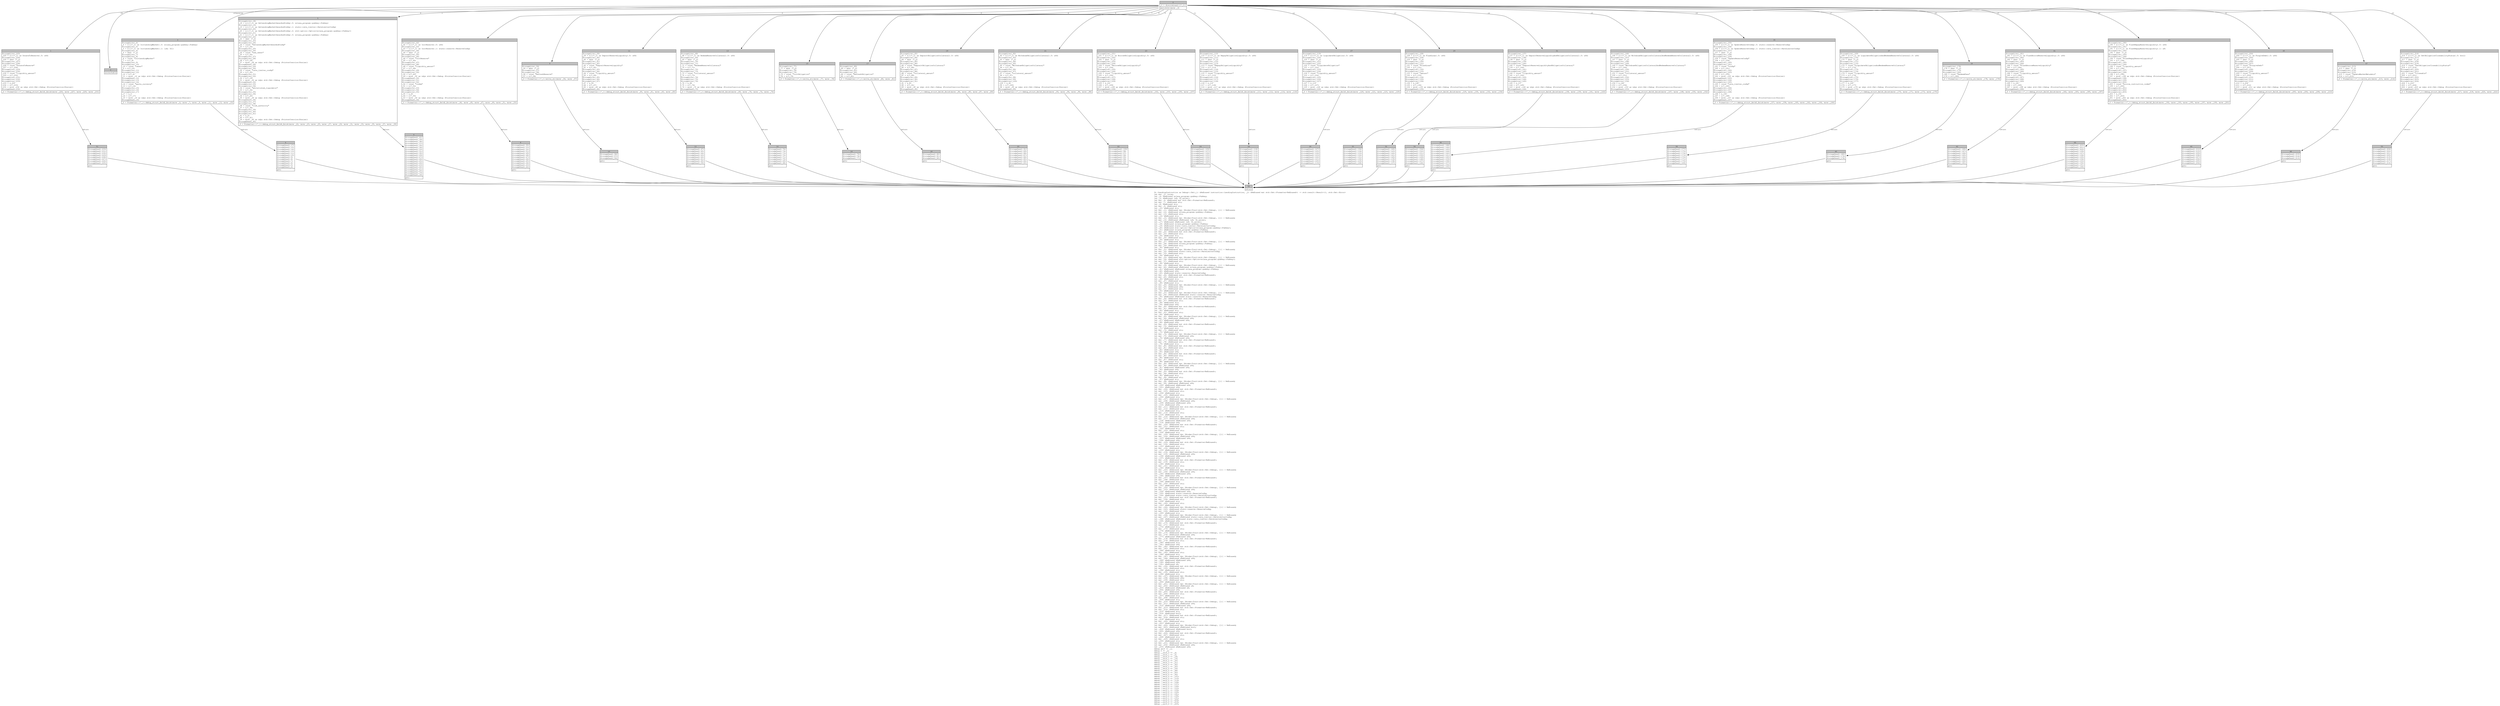 digraph Mir_0_768 {
    graph [fontname="Courier, monospace"];
    node [fontname="Courier, monospace"];
    edge [fontname="Courier, monospace"];
    label=<fn &lt;LendingInstruction as Debug&gt;::fmt(_1: &amp;ReErased instruction::LendingInstruction, _2: &amp;ReErased mut std::fmt::Formatter&lt;ReErased&gt;) -&gt; std::result::Result&lt;(), std::fmt::Error&gt;<br align="left"/>let mut _3: isize;<br align="left"/>let _4: &amp;ReErased solana_program::pubkey::Pubkey;<br align="left"/>let _5: &amp;ReErased [u8; 32_usize];<br align="left"/>let mut _6: &amp;ReErased mut std::fmt::Formatter&lt;ReErased&gt;;<br align="left"/>let mut _7: &amp;ReErased str;<br align="left"/>let _8: &amp;ReErased str;<br align="left"/>let mut _9: &amp;ReErased str;<br align="left"/>let _10: &amp;ReErased str;<br align="left"/>let mut _11: &amp;ReErased dyn [Binder(Trait(std::fmt::Debug), [])] + ReErased;<br align="left"/>let mut _12: &amp;ReErased solana_program::pubkey::Pubkey;<br align="left"/>let mut _13: &amp;ReErased str;<br align="left"/>let _14: &amp;ReErased str;<br align="left"/>let mut _15: &amp;ReErased dyn [Binder(Trait(std::fmt::Debug), [])] + ReErased;<br align="left"/>let mut _16: &amp;ReErased &amp;ReErased [u8; 32_usize];<br align="left"/>let _17: &amp;ReErased &amp;ReErased [u8; 32_usize];<br align="left"/>let _18: &amp;ReErased solana_program::pubkey::Pubkey;<br align="left"/>let _19: &amp;ReErased state::rate_limiter::RateLimiterConfig;<br align="left"/>let _20: &amp;ReErased std::option::Option&lt;solana_program::pubkey::Pubkey&gt;;<br align="left"/>let _21: &amp;ReErased solana_program::pubkey::Pubkey;<br align="left"/>let mut _22: &amp;ReErased mut std::fmt::Formatter&lt;ReErased&gt;;<br align="left"/>let mut _23: &amp;ReErased str;<br align="left"/>let _24: &amp;ReErased str;<br align="left"/>let mut _25: &amp;ReErased str;<br align="left"/>let _26: &amp;ReErased str;<br align="left"/>let mut _27: &amp;ReErased dyn [Binder(Trait(std::fmt::Debug), [])] + ReErased;<br align="left"/>let mut _28: &amp;ReErased solana_program::pubkey::Pubkey;<br align="left"/>let mut _29: &amp;ReErased str;<br align="left"/>let _30: &amp;ReErased str;<br align="left"/>let mut _31: &amp;ReErased dyn [Binder(Trait(std::fmt::Debug), [])] + ReErased;<br align="left"/>let mut _32: &amp;ReErased state::rate_limiter::RateLimiterConfig;<br align="left"/>let mut _33: &amp;ReErased str;<br align="left"/>let _34: &amp;ReErased str;<br align="left"/>let mut _35: &amp;ReErased dyn [Binder(Trait(std::fmt::Debug), [])] + ReErased;<br align="left"/>let mut _36: &amp;ReErased std::option::Option&lt;solana_program::pubkey::Pubkey&gt;;<br align="left"/>let mut _37: &amp;ReErased str;<br align="left"/>let _38: &amp;ReErased str;<br align="left"/>let mut _39: &amp;ReErased dyn [Binder(Trait(std::fmt::Debug), [])] + ReErased;<br align="left"/>let mut _40: &amp;ReErased &amp;ReErased solana_program::pubkey::Pubkey;<br align="left"/>let _41: &amp;ReErased &amp;ReErased solana_program::pubkey::Pubkey;<br align="left"/>let _42: &amp;ReErased u64;<br align="left"/>let _43: &amp;ReErased state::reserve::ReserveConfig;<br align="left"/>let mut _44: &amp;ReErased mut std::fmt::Formatter&lt;ReErased&gt;;<br align="left"/>let mut _45: &amp;ReErased str;<br align="left"/>let _46: &amp;ReErased str;<br align="left"/>let mut _47: &amp;ReErased str;<br align="left"/>let _48: &amp;ReErased str;<br align="left"/>let mut _49: &amp;ReErased dyn [Binder(Trait(std::fmt::Debug), [])] + ReErased;<br align="left"/>let mut _50: &amp;ReErased u64;<br align="left"/>let mut _51: &amp;ReErased str;<br align="left"/>let _52: &amp;ReErased str;<br align="left"/>let mut _53: &amp;ReErased dyn [Binder(Trait(std::fmt::Debug), [])] + ReErased;<br align="left"/>let mut _54: &amp;ReErased &amp;ReErased state::reserve::ReserveConfig;<br align="left"/>let _55: &amp;ReErased &amp;ReErased state::reserve::ReserveConfig;<br align="left"/>let mut _56: &amp;ReErased mut std::fmt::Formatter&lt;ReErased&gt;;<br align="left"/>let mut _57: &amp;ReErased str;<br align="left"/>let _58: &amp;ReErased str;<br align="left"/>let _59: &amp;ReErased u64;<br align="left"/>let mut _60: &amp;ReErased mut std::fmt::Formatter&lt;ReErased&gt;;<br align="left"/>let mut _61: &amp;ReErased str;<br align="left"/>let _62: &amp;ReErased str;<br align="left"/>let mut _63: &amp;ReErased str;<br align="left"/>let _64: &amp;ReErased str;<br align="left"/>let mut _65: &amp;ReErased dyn [Binder(Trait(std::fmt::Debug), [])] + ReErased;<br align="left"/>let mut _66: &amp;ReErased &amp;ReErased u64;<br align="left"/>let _67: &amp;ReErased &amp;ReErased u64;<br align="left"/>let _68: &amp;ReErased u64;<br align="left"/>let mut _69: &amp;ReErased mut std::fmt::Formatter&lt;ReErased&gt;;<br align="left"/>let mut _70: &amp;ReErased str;<br align="left"/>let _71: &amp;ReErased str;<br align="left"/>let mut _72: &amp;ReErased str;<br align="left"/>let _73: &amp;ReErased str;<br align="left"/>let mut _74: &amp;ReErased dyn [Binder(Trait(std::fmt::Debug), [])] + ReErased;<br align="left"/>let mut _75: &amp;ReErased &amp;ReErased u64;<br align="left"/>let _76: &amp;ReErased &amp;ReErased u64;<br align="left"/>let mut _77: &amp;ReErased mut std::fmt::Formatter&lt;ReErased&gt;;<br align="left"/>let mut _78: &amp;ReErased str;<br align="left"/>let _79: &amp;ReErased str;<br align="left"/>let mut _80: &amp;ReErased mut std::fmt::Formatter&lt;ReErased&gt;;<br align="left"/>let mut _81: &amp;ReErased str;<br align="left"/>let _82: &amp;ReErased str;<br align="left"/>let _83: &amp;ReErased u64;<br align="left"/>let mut _84: &amp;ReErased mut std::fmt::Formatter&lt;ReErased&gt;;<br align="left"/>let mut _85: &amp;ReErased str;<br align="left"/>let _86: &amp;ReErased str;<br align="left"/>let mut _87: &amp;ReErased str;<br align="left"/>let _88: &amp;ReErased str;<br align="left"/>let mut _89: &amp;ReErased dyn [Binder(Trait(std::fmt::Debug), [])] + ReErased;<br align="left"/>let mut _90: &amp;ReErased &amp;ReErased u64;<br align="left"/>let _91: &amp;ReErased &amp;ReErased u64;<br align="left"/>let _92: &amp;ReErased u64;<br align="left"/>let mut _93: &amp;ReErased mut std::fmt::Formatter&lt;ReErased&gt;;<br align="left"/>let mut _94: &amp;ReErased str;<br align="left"/>let _95: &amp;ReErased str;<br align="left"/>let mut _96: &amp;ReErased str;<br align="left"/>let _97: &amp;ReErased str;<br align="left"/>let mut _98: &amp;ReErased dyn [Binder(Trait(std::fmt::Debug), [])] + ReErased;<br align="left"/>let mut _99: &amp;ReErased &amp;ReErased u64;<br align="left"/>let _100: &amp;ReErased &amp;ReErased u64;<br align="left"/>let _101: &amp;ReErased u64;<br align="left"/>let mut _102: &amp;ReErased mut std::fmt::Formatter&lt;ReErased&gt;;<br align="left"/>let mut _103: &amp;ReErased str;<br align="left"/>let _104: &amp;ReErased str;<br align="left"/>let mut _105: &amp;ReErased str;<br align="left"/>let _106: &amp;ReErased str;<br align="left"/>let mut _107: &amp;ReErased dyn [Binder(Trait(std::fmt::Debug), [])] + ReErased;<br align="left"/>let mut _108: &amp;ReErased &amp;ReErased u64;<br align="left"/>let _109: &amp;ReErased &amp;ReErased u64;<br align="left"/>let _110: &amp;ReErased u64;<br align="left"/>let mut _111: &amp;ReErased mut std::fmt::Formatter&lt;ReErased&gt;;<br align="left"/>let mut _112: &amp;ReErased str;<br align="left"/>let _113: &amp;ReErased str;<br align="left"/>let mut _114: &amp;ReErased str;<br align="left"/>let _115: &amp;ReErased str;<br align="left"/>let mut _116: &amp;ReErased dyn [Binder(Trait(std::fmt::Debug), [])] + ReErased;<br align="left"/>let mut _117: &amp;ReErased &amp;ReErased u64;<br align="left"/>let _118: &amp;ReErased &amp;ReErased u64;<br align="left"/>let _119: &amp;ReErased u64;<br align="left"/>let mut _120: &amp;ReErased mut std::fmt::Formatter&lt;ReErased&gt;;<br align="left"/>let mut _121: &amp;ReErased str;<br align="left"/>let _122: &amp;ReErased str;<br align="left"/>let mut _123: &amp;ReErased str;<br align="left"/>let _124: &amp;ReErased str;<br align="left"/>let mut _125: &amp;ReErased dyn [Binder(Trait(std::fmt::Debug), [])] + ReErased;<br align="left"/>let mut _126: &amp;ReErased &amp;ReErased u64;<br align="left"/>let _127: &amp;ReErased &amp;ReErased u64;<br align="left"/>let _128: &amp;ReErased u64;<br align="left"/>let mut _129: &amp;ReErased mut std::fmt::Formatter&lt;ReErased&gt;;<br align="left"/>let mut _130: &amp;ReErased str;<br align="left"/>let _131: &amp;ReErased str;<br align="left"/>let mut _132: &amp;ReErased str;<br align="left"/>let _133: &amp;ReErased str;<br align="left"/>let mut _134: &amp;ReErased dyn [Binder(Trait(std::fmt::Debug), [])] + ReErased;<br align="left"/>let mut _135: &amp;ReErased &amp;ReErased u64;<br align="left"/>let _136: &amp;ReErased &amp;ReErased u64;<br align="left"/>let _137: &amp;ReErased u64;<br align="left"/>let mut _138: &amp;ReErased mut std::fmt::Formatter&lt;ReErased&gt;;<br align="left"/>let mut _139: &amp;ReErased str;<br align="left"/>let _140: &amp;ReErased str;<br align="left"/>let mut _141: &amp;ReErased str;<br align="left"/>let _142: &amp;ReErased str;<br align="left"/>let mut _143: &amp;ReErased dyn [Binder(Trait(std::fmt::Debug), [])] + ReErased;<br align="left"/>let mut _144: &amp;ReErased &amp;ReErased u64;<br align="left"/>let _145: &amp;ReErased &amp;ReErased u64;<br align="left"/>let _146: &amp;ReErased u64;<br align="left"/>let mut _147: &amp;ReErased mut std::fmt::Formatter&lt;ReErased&gt;;<br align="left"/>let mut _148: &amp;ReErased str;<br align="left"/>let _149: &amp;ReErased str;<br align="left"/>let mut _150: &amp;ReErased str;<br align="left"/>let _151: &amp;ReErased str;<br align="left"/>let mut _152: &amp;ReErased dyn [Binder(Trait(std::fmt::Debug), [])] + ReErased;<br align="left"/>let mut _153: &amp;ReErased &amp;ReErased u64;<br align="left"/>let _154: &amp;ReErased &amp;ReErased u64;<br align="left"/>let _155: &amp;ReErased state::reserve::ReserveConfig;<br align="left"/>let _156: &amp;ReErased state::rate_limiter::RateLimiterConfig;<br align="left"/>let mut _157: &amp;ReErased mut std::fmt::Formatter&lt;ReErased&gt;;<br align="left"/>let mut _158: &amp;ReErased str;<br align="left"/>let _159: &amp;ReErased str;<br align="left"/>let mut _160: &amp;ReErased str;<br align="left"/>let _161: &amp;ReErased str;<br align="left"/>let mut _162: &amp;ReErased dyn [Binder(Trait(std::fmt::Debug), [])] + ReErased;<br align="left"/>let mut _163: &amp;ReErased state::reserve::ReserveConfig;<br align="left"/>let mut _164: &amp;ReErased str;<br align="left"/>let _165: &amp;ReErased str;<br align="left"/>let mut _166: &amp;ReErased dyn [Binder(Trait(std::fmt::Debug), [])] + ReErased;<br align="left"/>let mut _167: &amp;ReErased &amp;ReErased state::rate_limiter::RateLimiterConfig;<br align="left"/>let _168: &amp;ReErased &amp;ReErased state::rate_limiter::RateLimiterConfig;<br align="left"/>let _169: &amp;ReErased u64;<br align="left"/>let mut _170: &amp;ReErased mut std::fmt::Formatter&lt;ReErased&gt;;<br align="left"/>let mut _171: &amp;ReErased str;<br align="left"/>let _172: &amp;ReErased str;<br align="left"/>let mut _173: &amp;ReErased str;<br align="left"/>let _174: &amp;ReErased str;<br align="left"/>let mut _175: &amp;ReErased dyn [Binder(Trait(std::fmt::Debug), [])] + ReErased;<br align="left"/>let mut _176: &amp;ReErased &amp;ReErased u64;<br align="left"/>let _177: &amp;ReErased &amp;ReErased u64;<br align="left"/>let mut _178: &amp;ReErased mut std::fmt::Formatter&lt;ReErased&gt;;<br align="left"/>let mut _179: &amp;ReErased str;<br align="left"/>let _180: &amp;ReErased str;<br align="left"/>let _181: &amp;ReErased u64;<br align="left"/>let mut _182: &amp;ReErased mut std::fmt::Formatter&lt;ReErased&gt;;<br align="left"/>let mut _183: &amp;ReErased str;<br align="left"/>let _184: &amp;ReErased str;<br align="left"/>let mut _185: &amp;ReErased str;<br align="left"/>let _186: &amp;ReErased str;<br align="left"/>let mut _187: &amp;ReErased dyn [Binder(Trait(std::fmt::Debug), [])] + ReErased;<br align="left"/>let mut _188: &amp;ReErased &amp;ReErased u64;<br align="left"/>let _189: &amp;ReErased &amp;ReErased u64;<br align="left"/>let _190: &amp;ReErased u64;<br align="left"/>let _191: &amp;ReErased u8;<br align="left"/>let mut _192: &amp;ReErased mut std::fmt::Formatter&lt;ReErased&gt;;<br align="left"/>let mut _193: &amp;ReErased str;<br align="left"/>let _194: &amp;ReErased str;<br align="left"/>let mut _195: &amp;ReErased str;<br align="left"/>let _196: &amp;ReErased str;<br align="left"/>let mut _197: &amp;ReErased dyn [Binder(Trait(std::fmt::Debug), [])] + ReErased;<br align="left"/>let mut _198: &amp;ReErased u64;<br align="left"/>let mut _199: &amp;ReErased str;<br align="left"/>let _200: &amp;ReErased str;<br align="left"/>let mut _201: &amp;ReErased dyn [Binder(Trait(std::fmt::Debug), [])] + ReErased;<br align="left"/>let mut _202: &amp;ReErased &amp;ReErased u8;<br align="left"/>let _203: &amp;ReErased &amp;ReErased u8;<br align="left"/>let _204: &amp;ReErased u64;<br align="left"/>let mut _205: &amp;ReErased mut std::fmt::Formatter&lt;ReErased&gt;;<br align="left"/>let mut _206: &amp;ReErased str;<br align="left"/>let _207: &amp;ReErased str;<br align="left"/>let mut _208: &amp;ReErased str;<br align="left"/>let _209: &amp;ReErased str;<br align="left"/>let mut _210: &amp;ReErased dyn [Binder(Trait(std::fmt::Debug), [])] + ReErased;<br align="left"/>let mut _211: &amp;ReErased &amp;ReErased u64;<br align="left"/>let _212: &amp;ReErased &amp;ReErased u64;<br align="left"/>let mut _213: &amp;ReErased mut std::fmt::Formatter&lt;ReErased&gt;;<br align="left"/>let mut _214: &amp;ReErased str;<br align="left"/>let _215: &amp;ReErased str;<br align="left"/>let _216: &amp;ReErased bool;<br align="left"/>let mut _217: &amp;ReErased mut std::fmt::Formatter&lt;ReErased&gt;;<br align="left"/>let mut _218: &amp;ReErased str;<br align="left"/>let _219: &amp;ReErased str;<br align="left"/>let mut _220: &amp;ReErased str;<br align="left"/>let _221: &amp;ReErased str;<br align="left"/>let mut _222: &amp;ReErased dyn [Binder(Trait(std::fmt::Debug), [])] + ReErased;<br align="left"/>let mut _223: &amp;ReErased &amp;ReErased bool;<br align="left"/>let _224: &amp;ReErased &amp;ReErased bool;<br align="left"/>let _225: &amp;ReErased u64;<br align="left"/>let mut _226: &amp;ReErased mut std::fmt::Formatter&lt;ReErased&gt;;<br align="left"/>let mut _227: &amp;ReErased str;<br align="left"/>let _228: &amp;ReErased str;<br align="left"/>let mut _229: &amp;ReErased str;<br align="left"/>let _230: &amp;ReErased str;<br align="left"/>let mut _231: &amp;ReErased dyn [Binder(Trait(std::fmt::Debug), [])] + ReErased;<br align="left"/>let mut _232: &amp;ReErased &amp;ReErased u64;<br align="left"/>let _233: &amp;ReErased &amp;ReErased u64;<br align="left"/>debug self =&gt; _1;<br align="left"/>debug f =&gt; _2;<br align="left"/>debug __self_0 =&gt; _4;<br align="left"/>debug __self_1 =&gt; _5;<br align="left"/>debug __self_0 =&gt; _18;<br align="left"/>debug __self_1 =&gt; _19;<br align="left"/>debug __self_2 =&gt; _20;<br align="left"/>debug __self_3 =&gt; _21;<br align="left"/>debug __self_0 =&gt; _42;<br align="left"/>debug __self_1 =&gt; _43;<br align="left"/>debug __self_0 =&gt; _59;<br align="left"/>debug __self_0 =&gt; _68;<br align="left"/>debug __self_0 =&gt; _83;<br align="left"/>debug __self_0 =&gt; _92;<br align="left"/>debug __self_0 =&gt; _101;<br align="left"/>debug __self_0 =&gt; _110;<br align="left"/>debug __self_0 =&gt; _119;<br align="left"/>debug __self_0 =&gt; _128;<br align="left"/>debug __self_0 =&gt; _137;<br align="left"/>debug __self_0 =&gt; _146;<br align="left"/>debug __self_0 =&gt; _155;<br align="left"/>debug __self_1 =&gt; _156;<br align="left"/>debug __self_0 =&gt; _169;<br align="left"/>debug __self_0 =&gt; _181;<br align="left"/>debug __self_0 =&gt; _190;<br align="left"/>debug __self_1 =&gt; _191;<br align="left"/>debug __self_0 =&gt; _204;<br align="left"/>debug __self_0 =&gt; _216;<br align="left"/>debug __self_0 =&gt; _225;<br align="left"/>>;
    bb0__0_768 [shape="none", label=<<table border="0" cellborder="1" cellspacing="0"><tr><td bgcolor="gray" align="center" colspan="1">0</td></tr><tr><td align="left" balign="left">_3 = discriminant((*_1))<br/></td></tr><tr><td align="left">switchInt(move _3)</td></tr></table>>];
    bb1__0_768 [shape="none", label=<<table border="0" cellborder="1" cellspacing="0"><tr><td bgcolor="gray" align="center" colspan="1">1</td></tr><tr><td align="left" balign="left">StorageLive(_225)<br/>_225 = &amp;(((*_1) as DonateToReserve).0: u64)<br/>StorageLive(_226)<br/>_226 = &amp;mut (*_2)<br/>StorageLive(_227)<br/>StorageLive(_228)<br/>_228 = const &quot;DonateToReserve&quot;<br/>_227 = &amp;(*_228)<br/>StorageLive(_229)<br/>StorageLive(_230)<br/>_230 = const &quot;liquidity_amount&quot;<br/>_229 = &amp;(*_230)<br/>StorageLive(_231)<br/>StorageLive(_232)<br/>StorageLive(_233)<br/>_233 = &amp;_225<br/>_232 = &amp;(*_233)<br/>_231 = move _232 as &amp;dyn std::fmt::Debug (PointerCoercion(Unsize))<br/>StorageDead(_232)<br/></td></tr><tr><td align="left">_0 = Formatter::&lt;'_&gt;::debug_struct_field1_finish(move _226, move _227, move _229, move _231)</td></tr></table>>];
    bb2__0_768 [shape="none", label=<<table border="0" cellborder="1" cellspacing="0"><tr><td bgcolor="gray" align="center" colspan="1">2</td></tr><tr><td align="left">unreachable</td></tr></table>>];
    bb3__0_768 [shape="none", label=<<table border="0" cellborder="1" cellspacing="0"><tr><td bgcolor="gray" align="center" colspan="1">3</td></tr><tr><td align="left" balign="left">StorageLive(_4)<br/>_4 = &amp;(((*_1) as InitLendingMarket).0: solana_program::pubkey::Pubkey)<br/>StorageLive(_5)<br/>_5 = &amp;(((*_1) as InitLendingMarket).1: [u8; 32])<br/>StorageLive(_6)<br/>_6 = &amp;mut (*_2)<br/>StorageLive(_7)<br/>StorageLive(_8)<br/>_8 = const &quot;InitLendingMarket&quot;<br/>_7 = &amp;(*_8)<br/>StorageLive(_9)<br/>StorageLive(_10)<br/>_10 = const &quot;owner&quot;<br/>_9 = &amp;(*_10)<br/>StorageLive(_11)<br/>StorageLive(_12)<br/>_12 = &amp;(*_4)<br/>_11 = move _12 as &amp;dyn std::fmt::Debug (PointerCoercion(Unsize))<br/>StorageDead(_12)<br/>StorageLive(_13)<br/>StorageLive(_14)<br/>_14 = const &quot;quote_currency&quot;<br/>_13 = &amp;(*_14)<br/>StorageLive(_15)<br/>StorageLive(_16)<br/>StorageLive(_17)<br/>_17 = &amp;_5<br/>_16 = &amp;(*_17)<br/>_15 = move _16 as &amp;dyn std::fmt::Debug (PointerCoercion(Unsize))<br/>StorageDead(_16)<br/></td></tr><tr><td align="left">_0 = Formatter::&lt;'_&gt;::debug_struct_field2_finish(move _6, move _7, move _9, move _11, move _13, move _15)</td></tr></table>>];
    bb4__0_768 [shape="none", label=<<table border="0" cellborder="1" cellspacing="0"><tr><td bgcolor="gray" align="center" colspan="1">4</td></tr><tr><td align="left" balign="left">StorageDead(_17)<br/>StorageDead(_15)<br/>StorageDead(_14)<br/>StorageDead(_13)<br/>StorageDead(_11)<br/>StorageDead(_10)<br/>StorageDead(_9)<br/>StorageDead(_8)<br/>StorageDead(_7)<br/>StorageDead(_6)<br/>StorageDead(_5)<br/>StorageDead(_4)<br/></td></tr><tr><td align="left">goto</td></tr></table>>];
    bb5__0_768 [shape="none", label=<<table border="0" cellborder="1" cellspacing="0"><tr><td bgcolor="gray" align="center" colspan="1">5</td></tr><tr><td align="left" balign="left">StorageLive(_18)<br/>_18 = &amp;(((*_1) as SetLendingMarketOwnerAndConfig).0: solana_program::pubkey::Pubkey)<br/>StorageLive(_19)<br/>_19 = &amp;(((*_1) as SetLendingMarketOwnerAndConfig).1: state::rate_limiter::RateLimiterConfig)<br/>StorageLive(_20)<br/>_20 = &amp;(((*_1) as SetLendingMarketOwnerAndConfig).2: std::option::Option&lt;solana_program::pubkey::Pubkey&gt;)<br/>StorageLive(_21)<br/>_21 = &amp;(((*_1) as SetLendingMarketOwnerAndConfig).3: solana_program::pubkey::Pubkey)<br/>StorageLive(_22)<br/>_22 = &amp;mut (*_2)<br/>StorageLive(_23)<br/>StorageLive(_24)<br/>_24 = const &quot;SetLendingMarketOwnerAndConfig&quot;<br/>_23 = &amp;(*_24)<br/>StorageLive(_25)<br/>StorageLive(_26)<br/>_26 = const &quot;new_owner&quot;<br/>_25 = &amp;(*_26)<br/>StorageLive(_27)<br/>StorageLive(_28)<br/>_28 = &amp;(*_18)<br/>_27 = move _28 as &amp;dyn std::fmt::Debug (PointerCoercion(Unsize))<br/>StorageDead(_28)<br/>StorageLive(_29)<br/>StorageLive(_30)<br/>_30 = const &quot;rate_limiter_config&quot;<br/>_29 = &amp;(*_30)<br/>StorageLive(_31)<br/>StorageLive(_32)<br/>_32 = &amp;(*_19)<br/>_31 = move _32 as &amp;dyn std::fmt::Debug (PointerCoercion(Unsize))<br/>StorageDead(_32)<br/>StorageLive(_33)<br/>StorageLive(_34)<br/>_34 = const &quot;whitelisted_liquidator&quot;<br/>_33 = &amp;(*_34)<br/>StorageLive(_35)<br/>StorageLive(_36)<br/>_36 = &amp;(*_20)<br/>_35 = move _36 as &amp;dyn std::fmt::Debug (PointerCoercion(Unsize))<br/>StorageDead(_36)<br/>StorageLive(_37)<br/>StorageLive(_38)<br/>_38 = const &quot;risk_authority&quot;<br/>_37 = &amp;(*_38)<br/>StorageLive(_39)<br/>StorageLive(_40)<br/>StorageLive(_41)<br/>_41 = &amp;_21<br/>_40 = &amp;(*_41)<br/>_39 = move _40 as &amp;dyn std::fmt::Debug (PointerCoercion(Unsize))<br/>StorageDead(_40)<br/></td></tr><tr><td align="left">_0 = Formatter::&lt;'_&gt;::debug_struct_field4_finish(move _22, move _23, move _25, move _27, move _29, move _31, move _33, move _35, move _37, move _39)</td></tr></table>>];
    bb6__0_768 [shape="none", label=<<table border="0" cellborder="1" cellspacing="0"><tr><td bgcolor="gray" align="center" colspan="1">6</td></tr><tr><td align="left" balign="left">StorageDead(_41)<br/>StorageDead(_39)<br/>StorageDead(_38)<br/>StorageDead(_37)<br/>StorageDead(_35)<br/>StorageDead(_34)<br/>StorageDead(_33)<br/>StorageDead(_31)<br/>StorageDead(_30)<br/>StorageDead(_29)<br/>StorageDead(_27)<br/>StorageDead(_26)<br/>StorageDead(_25)<br/>StorageDead(_24)<br/>StorageDead(_23)<br/>StorageDead(_22)<br/>StorageDead(_21)<br/>StorageDead(_20)<br/>StorageDead(_19)<br/>StorageDead(_18)<br/></td></tr><tr><td align="left">goto</td></tr></table>>];
    bb7__0_768 [shape="none", label=<<table border="0" cellborder="1" cellspacing="0"><tr><td bgcolor="gray" align="center" colspan="1">7</td></tr><tr><td align="left" balign="left">StorageLive(_42)<br/>_42 = &amp;(((*_1) as InitReserve).0: u64)<br/>StorageLive(_43)<br/>_43 = &amp;(((*_1) as InitReserve).1: state::reserve::ReserveConfig)<br/>StorageLive(_44)<br/>_44 = &amp;mut (*_2)<br/>StorageLive(_45)<br/>StorageLive(_46)<br/>_46 = const &quot;InitReserve&quot;<br/>_45 = &amp;(*_46)<br/>StorageLive(_47)<br/>StorageLive(_48)<br/>_48 = const &quot;liquidity_amount&quot;<br/>_47 = &amp;(*_48)<br/>StorageLive(_49)<br/>StorageLive(_50)<br/>_50 = &amp;(*_42)<br/>_49 = move _50 as &amp;dyn std::fmt::Debug (PointerCoercion(Unsize))<br/>StorageDead(_50)<br/>StorageLive(_51)<br/>StorageLive(_52)<br/>_52 = const &quot;config&quot;<br/>_51 = &amp;(*_52)<br/>StorageLive(_53)<br/>StorageLive(_54)<br/>StorageLive(_55)<br/>_55 = &amp;_43<br/>_54 = &amp;(*_55)<br/>_53 = move _54 as &amp;dyn std::fmt::Debug (PointerCoercion(Unsize))<br/>StorageDead(_54)<br/></td></tr><tr><td align="left">_0 = Formatter::&lt;'_&gt;::debug_struct_field2_finish(move _44, move _45, move _47, move _49, move _51, move _53)</td></tr></table>>];
    bb8__0_768 [shape="none", label=<<table border="0" cellborder="1" cellspacing="0"><tr><td bgcolor="gray" align="center" colspan="1">8</td></tr><tr><td align="left" balign="left">StorageDead(_55)<br/>StorageDead(_53)<br/>StorageDead(_52)<br/>StorageDead(_51)<br/>StorageDead(_49)<br/>StorageDead(_48)<br/>StorageDead(_47)<br/>StorageDead(_46)<br/>StorageDead(_45)<br/>StorageDead(_44)<br/>StorageDead(_43)<br/>StorageDead(_42)<br/></td></tr><tr><td align="left">goto</td></tr></table>>];
    bb9__0_768 [shape="none", label=<<table border="0" cellborder="1" cellspacing="0"><tr><td bgcolor="gray" align="center" colspan="1">9</td></tr><tr><td align="left" balign="left">StorageLive(_56)<br/>_56 = &amp;mut (*_2)<br/>StorageLive(_57)<br/>StorageLive(_58)<br/>_58 = const &quot;RefreshReserve&quot;<br/>_57 = &amp;(*_58)<br/></td></tr><tr><td align="left">_0 = Formatter::&lt;'_&gt;::write_str(move _56, move _57)</td></tr></table>>];
    bb10__0_768 [shape="none", label=<<table border="0" cellborder="1" cellspacing="0"><tr><td bgcolor="gray" align="center" colspan="1">10</td></tr><tr><td align="left" balign="left">StorageDead(_58)<br/>StorageDead(_57)<br/>StorageDead(_56)<br/></td></tr><tr><td align="left">goto</td></tr></table>>];
    bb11__0_768 [shape="none", label=<<table border="0" cellborder="1" cellspacing="0"><tr><td bgcolor="gray" align="center" colspan="1">11</td></tr><tr><td align="left" balign="left">StorageLive(_59)<br/>_59 = &amp;(((*_1) as DepositReserveLiquidity).0: u64)<br/>StorageLive(_60)<br/>_60 = &amp;mut (*_2)<br/>StorageLive(_61)<br/>StorageLive(_62)<br/>_62 = const &quot;DepositReserveLiquidity&quot;<br/>_61 = &amp;(*_62)<br/>StorageLive(_63)<br/>StorageLive(_64)<br/>_64 = const &quot;liquidity_amount&quot;<br/>_63 = &amp;(*_64)<br/>StorageLive(_65)<br/>StorageLive(_66)<br/>StorageLive(_67)<br/>_67 = &amp;_59<br/>_66 = &amp;(*_67)<br/>_65 = move _66 as &amp;dyn std::fmt::Debug (PointerCoercion(Unsize))<br/>StorageDead(_66)<br/></td></tr><tr><td align="left">_0 = Formatter::&lt;'_&gt;::debug_struct_field1_finish(move _60, move _61, move _63, move _65)</td></tr></table>>];
    bb12__0_768 [shape="none", label=<<table border="0" cellborder="1" cellspacing="0"><tr><td bgcolor="gray" align="center" colspan="1">12</td></tr><tr><td align="left" balign="left">StorageDead(_67)<br/>StorageDead(_65)<br/>StorageDead(_64)<br/>StorageDead(_63)<br/>StorageDead(_62)<br/>StorageDead(_61)<br/>StorageDead(_60)<br/>StorageDead(_59)<br/></td></tr><tr><td align="left">goto</td></tr></table>>];
    bb13__0_768 [shape="none", label=<<table border="0" cellborder="1" cellspacing="0"><tr><td bgcolor="gray" align="center" colspan="1">13</td></tr><tr><td align="left" balign="left">StorageLive(_68)<br/>_68 = &amp;(((*_1) as RedeemReserveCollateral).0: u64)<br/>StorageLive(_69)<br/>_69 = &amp;mut (*_2)<br/>StorageLive(_70)<br/>StorageLive(_71)<br/>_71 = const &quot;RedeemReserveCollateral&quot;<br/>_70 = &amp;(*_71)<br/>StorageLive(_72)<br/>StorageLive(_73)<br/>_73 = const &quot;collateral_amount&quot;<br/>_72 = &amp;(*_73)<br/>StorageLive(_74)<br/>StorageLive(_75)<br/>StorageLive(_76)<br/>_76 = &amp;_68<br/>_75 = &amp;(*_76)<br/>_74 = move _75 as &amp;dyn std::fmt::Debug (PointerCoercion(Unsize))<br/>StorageDead(_75)<br/></td></tr><tr><td align="left">_0 = Formatter::&lt;'_&gt;::debug_struct_field1_finish(move _69, move _70, move _72, move _74)</td></tr></table>>];
    bb14__0_768 [shape="none", label=<<table border="0" cellborder="1" cellspacing="0"><tr><td bgcolor="gray" align="center" colspan="1">14</td></tr><tr><td align="left" balign="left">StorageDead(_76)<br/>StorageDead(_74)<br/>StorageDead(_73)<br/>StorageDead(_72)<br/>StorageDead(_71)<br/>StorageDead(_70)<br/>StorageDead(_69)<br/>StorageDead(_68)<br/></td></tr><tr><td align="left">goto</td></tr></table>>];
    bb15__0_768 [shape="none", label=<<table border="0" cellborder="1" cellspacing="0"><tr><td bgcolor="gray" align="center" colspan="1">15</td></tr><tr><td align="left" balign="left">StorageLive(_77)<br/>_77 = &amp;mut (*_2)<br/>StorageLive(_78)<br/>StorageLive(_79)<br/>_79 = const &quot;InitObligation&quot;<br/>_78 = &amp;(*_79)<br/></td></tr><tr><td align="left">_0 = Formatter::&lt;'_&gt;::write_str(move _77, move _78)</td></tr></table>>];
    bb16__0_768 [shape="none", label=<<table border="0" cellborder="1" cellspacing="0"><tr><td bgcolor="gray" align="center" colspan="1">16</td></tr><tr><td align="left" balign="left">StorageDead(_79)<br/>StorageDead(_78)<br/>StorageDead(_77)<br/></td></tr><tr><td align="left">goto</td></tr></table>>];
    bb17__0_768 [shape="none", label=<<table border="0" cellborder="1" cellspacing="0"><tr><td bgcolor="gray" align="center" colspan="1">17</td></tr><tr><td align="left" balign="left">StorageLive(_80)<br/>_80 = &amp;mut (*_2)<br/>StorageLive(_81)<br/>StorageLive(_82)<br/>_82 = const &quot;RefreshObligation&quot;<br/>_81 = &amp;(*_82)<br/></td></tr><tr><td align="left">_0 = Formatter::&lt;'_&gt;::write_str(move _80, move _81)</td></tr></table>>];
    bb18__0_768 [shape="none", label=<<table border="0" cellborder="1" cellspacing="0"><tr><td bgcolor="gray" align="center" colspan="1">18</td></tr><tr><td align="left" balign="left">StorageDead(_82)<br/>StorageDead(_81)<br/>StorageDead(_80)<br/></td></tr><tr><td align="left">goto</td></tr></table>>];
    bb19__0_768 [shape="none", label=<<table border="0" cellborder="1" cellspacing="0"><tr><td bgcolor="gray" align="center" colspan="1">19</td></tr><tr><td align="left" balign="left">StorageLive(_83)<br/>_83 = &amp;(((*_1) as DepositObligationCollateral).0: u64)<br/>StorageLive(_84)<br/>_84 = &amp;mut (*_2)<br/>StorageLive(_85)<br/>StorageLive(_86)<br/>_86 = const &quot;DepositObligationCollateral&quot;<br/>_85 = &amp;(*_86)<br/>StorageLive(_87)<br/>StorageLive(_88)<br/>_88 = const &quot;collateral_amount&quot;<br/>_87 = &amp;(*_88)<br/>StorageLive(_89)<br/>StorageLive(_90)<br/>StorageLive(_91)<br/>_91 = &amp;_83<br/>_90 = &amp;(*_91)<br/>_89 = move _90 as &amp;dyn std::fmt::Debug (PointerCoercion(Unsize))<br/>StorageDead(_90)<br/></td></tr><tr><td align="left">_0 = Formatter::&lt;'_&gt;::debug_struct_field1_finish(move _84, move _85, move _87, move _89)</td></tr></table>>];
    bb20__0_768 [shape="none", label=<<table border="0" cellborder="1" cellspacing="0"><tr><td bgcolor="gray" align="center" colspan="1">20</td></tr><tr><td align="left" balign="left">StorageDead(_91)<br/>StorageDead(_89)<br/>StorageDead(_88)<br/>StorageDead(_87)<br/>StorageDead(_86)<br/>StorageDead(_85)<br/>StorageDead(_84)<br/>StorageDead(_83)<br/></td></tr><tr><td align="left">goto</td></tr></table>>];
    bb21__0_768 [shape="none", label=<<table border="0" cellborder="1" cellspacing="0"><tr><td bgcolor="gray" align="center" colspan="1">21</td></tr><tr><td align="left" balign="left">StorageLive(_92)<br/>_92 = &amp;(((*_1) as WithdrawObligationCollateral).0: u64)<br/>StorageLive(_93)<br/>_93 = &amp;mut (*_2)<br/>StorageLive(_94)<br/>StorageLive(_95)<br/>_95 = const &quot;WithdrawObligationCollateral&quot;<br/>_94 = &amp;(*_95)<br/>StorageLive(_96)<br/>StorageLive(_97)<br/>_97 = const &quot;collateral_amount&quot;<br/>_96 = &amp;(*_97)<br/>StorageLive(_98)<br/>StorageLive(_99)<br/>StorageLive(_100)<br/>_100 = &amp;_92<br/>_99 = &amp;(*_100)<br/>_98 = move _99 as &amp;dyn std::fmt::Debug (PointerCoercion(Unsize))<br/>StorageDead(_99)<br/></td></tr><tr><td align="left">_0 = Formatter::&lt;'_&gt;::debug_struct_field1_finish(move _93, move _94, move _96, move _98)</td></tr></table>>];
    bb22__0_768 [shape="none", label=<<table border="0" cellborder="1" cellspacing="0"><tr><td bgcolor="gray" align="center" colspan="1">22</td></tr><tr><td align="left" balign="left">StorageDead(_100)<br/>StorageDead(_98)<br/>StorageDead(_97)<br/>StorageDead(_96)<br/>StorageDead(_95)<br/>StorageDead(_94)<br/>StorageDead(_93)<br/>StorageDead(_92)<br/></td></tr><tr><td align="left">goto</td></tr></table>>];
    bb23__0_768 [shape="none", label=<<table border="0" cellborder="1" cellspacing="0"><tr><td bgcolor="gray" align="center" colspan="1">23</td></tr><tr><td align="left" balign="left">StorageLive(_101)<br/>_101 = &amp;(((*_1) as BorrowObligationLiquidity).0: u64)<br/>StorageLive(_102)<br/>_102 = &amp;mut (*_2)<br/>StorageLive(_103)<br/>StorageLive(_104)<br/>_104 = const &quot;BorrowObligationLiquidity&quot;<br/>_103 = &amp;(*_104)<br/>StorageLive(_105)<br/>StorageLive(_106)<br/>_106 = const &quot;liquidity_amount&quot;<br/>_105 = &amp;(*_106)<br/>StorageLive(_107)<br/>StorageLive(_108)<br/>StorageLive(_109)<br/>_109 = &amp;_101<br/>_108 = &amp;(*_109)<br/>_107 = move _108 as &amp;dyn std::fmt::Debug (PointerCoercion(Unsize))<br/>StorageDead(_108)<br/></td></tr><tr><td align="left">_0 = Formatter::&lt;'_&gt;::debug_struct_field1_finish(move _102, move _103, move _105, move _107)</td></tr></table>>];
    bb24__0_768 [shape="none", label=<<table border="0" cellborder="1" cellspacing="0"><tr><td bgcolor="gray" align="center" colspan="1">24</td></tr><tr><td align="left" balign="left">StorageDead(_109)<br/>StorageDead(_107)<br/>StorageDead(_106)<br/>StorageDead(_105)<br/>StorageDead(_104)<br/>StorageDead(_103)<br/>StorageDead(_102)<br/>StorageDead(_101)<br/></td></tr><tr><td align="left">goto</td></tr></table>>];
    bb25__0_768 [shape="none", label=<<table border="0" cellborder="1" cellspacing="0"><tr><td bgcolor="gray" align="center" colspan="1">25</td></tr><tr><td align="left" balign="left">StorageLive(_110)<br/>_110 = &amp;(((*_1) as RepayObligationLiquidity).0: u64)<br/>StorageLive(_111)<br/>_111 = &amp;mut (*_2)<br/>StorageLive(_112)<br/>StorageLive(_113)<br/>_113 = const &quot;RepayObligationLiquidity&quot;<br/>_112 = &amp;(*_113)<br/>StorageLive(_114)<br/>StorageLive(_115)<br/>_115 = const &quot;liquidity_amount&quot;<br/>_114 = &amp;(*_115)<br/>StorageLive(_116)<br/>StorageLive(_117)<br/>StorageLive(_118)<br/>_118 = &amp;_110<br/>_117 = &amp;(*_118)<br/>_116 = move _117 as &amp;dyn std::fmt::Debug (PointerCoercion(Unsize))<br/>StorageDead(_117)<br/></td></tr><tr><td align="left">_0 = Formatter::&lt;'_&gt;::debug_struct_field1_finish(move _111, move _112, move _114, move _116)</td></tr></table>>];
    bb26__0_768 [shape="none", label=<<table border="0" cellborder="1" cellspacing="0"><tr><td bgcolor="gray" align="center" colspan="1">26</td></tr><tr><td align="left" balign="left">StorageDead(_118)<br/>StorageDead(_116)<br/>StorageDead(_115)<br/>StorageDead(_114)<br/>StorageDead(_113)<br/>StorageDead(_112)<br/>StorageDead(_111)<br/>StorageDead(_110)<br/></td></tr><tr><td align="left">goto</td></tr></table>>];
    bb27__0_768 [shape="none", label=<<table border="0" cellborder="1" cellspacing="0"><tr><td bgcolor="gray" align="center" colspan="1">27</td></tr><tr><td align="left" balign="left">StorageLive(_119)<br/>_119 = &amp;(((*_1) as LiquidateObligation).0: u64)<br/>StorageLive(_120)<br/>_120 = &amp;mut (*_2)<br/>StorageLive(_121)<br/>StorageLive(_122)<br/>_122 = const &quot;LiquidateObligation&quot;<br/>_121 = &amp;(*_122)<br/>StorageLive(_123)<br/>StorageLive(_124)<br/>_124 = const &quot;liquidity_amount&quot;<br/>_123 = &amp;(*_124)<br/>StorageLive(_125)<br/>StorageLive(_126)<br/>StorageLive(_127)<br/>_127 = &amp;_119<br/>_126 = &amp;(*_127)<br/>_125 = move _126 as &amp;dyn std::fmt::Debug (PointerCoercion(Unsize))<br/>StorageDead(_126)<br/></td></tr><tr><td align="left">_0 = Formatter::&lt;'_&gt;::debug_struct_field1_finish(move _120, move _121, move _123, move _125)</td></tr></table>>];
    bb28__0_768 [shape="none", label=<<table border="0" cellborder="1" cellspacing="0"><tr><td bgcolor="gray" align="center" colspan="1">28</td></tr><tr><td align="left" balign="left">StorageDead(_127)<br/>StorageDead(_125)<br/>StorageDead(_124)<br/>StorageDead(_123)<br/>StorageDead(_122)<br/>StorageDead(_121)<br/>StorageDead(_120)<br/>StorageDead(_119)<br/></td></tr><tr><td align="left">goto</td></tr></table>>];
    bb29__0_768 [shape="none", label=<<table border="0" cellborder="1" cellspacing="0"><tr><td bgcolor="gray" align="center" colspan="1">29</td></tr><tr><td align="left" balign="left">StorageLive(_128)<br/>_128 = &amp;(((*_1) as FlashLoan).0: u64)<br/>StorageLive(_129)<br/>_129 = &amp;mut (*_2)<br/>StorageLive(_130)<br/>StorageLive(_131)<br/>_131 = const &quot;FlashLoan&quot;<br/>_130 = &amp;(*_131)<br/>StorageLive(_132)<br/>StorageLive(_133)<br/>_133 = const &quot;amount&quot;<br/>_132 = &amp;(*_133)<br/>StorageLive(_134)<br/>StorageLive(_135)<br/>StorageLive(_136)<br/>_136 = &amp;_128<br/>_135 = &amp;(*_136)<br/>_134 = move _135 as &amp;dyn std::fmt::Debug (PointerCoercion(Unsize))<br/>StorageDead(_135)<br/></td></tr><tr><td align="left">_0 = Formatter::&lt;'_&gt;::debug_struct_field1_finish(move _129, move _130, move _132, move _134)</td></tr></table>>];
    bb30__0_768 [shape="none", label=<<table border="0" cellborder="1" cellspacing="0"><tr><td bgcolor="gray" align="center" colspan="1">30</td></tr><tr><td align="left" balign="left">StorageDead(_136)<br/>StorageDead(_134)<br/>StorageDead(_133)<br/>StorageDead(_132)<br/>StorageDead(_131)<br/>StorageDead(_130)<br/>StorageDead(_129)<br/>StorageDead(_128)<br/></td></tr><tr><td align="left">goto</td></tr></table>>];
    bb31__0_768 [shape="none", label=<<table border="0" cellborder="1" cellspacing="0"><tr><td bgcolor="gray" align="center" colspan="1">31</td></tr><tr><td align="left" balign="left">StorageLive(_137)<br/>_137 = &amp;(((*_1) as DepositReserveLiquidityAndObligationCollateral).0: u64)<br/>StorageLive(_138)<br/>_138 = &amp;mut (*_2)<br/>StorageLive(_139)<br/>StorageLive(_140)<br/>_140 = const &quot;DepositReserveLiquidityAndObligationCollateral&quot;<br/>_139 = &amp;(*_140)<br/>StorageLive(_141)<br/>StorageLive(_142)<br/>_142 = const &quot;liquidity_amount&quot;<br/>_141 = &amp;(*_142)<br/>StorageLive(_143)<br/>StorageLive(_144)<br/>StorageLive(_145)<br/>_145 = &amp;_137<br/>_144 = &amp;(*_145)<br/>_143 = move _144 as &amp;dyn std::fmt::Debug (PointerCoercion(Unsize))<br/>StorageDead(_144)<br/></td></tr><tr><td align="left">_0 = Formatter::&lt;'_&gt;::debug_struct_field1_finish(move _138, move _139, move _141, move _143)</td></tr></table>>];
    bb32__0_768 [shape="none", label=<<table border="0" cellborder="1" cellspacing="0"><tr><td bgcolor="gray" align="center" colspan="1">32</td></tr><tr><td align="left" balign="left">StorageDead(_145)<br/>StorageDead(_143)<br/>StorageDead(_142)<br/>StorageDead(_141)<br/>StorageDead(_140)<br/>StorageDead(_139)<br/>StorageDead(_138)<br/>StorageDead(_137)<br/></td></tr><tr><td align="left">goto</td></tr></table>>];
    bb33__0_768 [shape="none", label=<<table border="0" cellborder="1" cellspacing="0"><tr><td bgcolor="gray" align="center" colspan="1">33</td></tr><tr><td align="left" balign="left">StorageLive(_146)<br/>_146 = &amp;(((*_1) as WithdrawObligationCollateralAndRedeemReserveCollateral).0: u64)<br/>StorageLive(_147)<br/>_147 = &amp;mut (*_2)<br/>StorageLive(_148)<br/>StorageLive(_149)<br/>_149 = const &quot;WithdrawObligationCollateralAndRedeemReserveCollateral&quot;<br/>_148 = &amp;(*_149)<br/>StorageLive(_150)<br/>StorageLive(_151)<br/>_151 = const &quot;collateral_amount&quot;<br/>_150 = &amp;(*_151)<br/>StorageLive(_152)<br/>StorageLive(_153)<br/>StorageLive(_154)<br/>_154 = &amp;_146<br/>_153 = &amp;(*_154)<br/>_152 = move _153 as &amp;dyn std::fmt::Debug (PointerCoercion(Unsize))<br/>StorageDead(_153)<br/></td></tr><tr><td align="left">_0 = Formatter::&lt;'_&gt;::debug_struct_field1_finish(move _147, move _148, move _150, move _152)</td></tr></table>>];
    bb34__0_768 [shape="none", label=<<table border="0" cellborder="1" cellspacing="0"><tr><td bgcolor="gray" align="center" colspan="1">34</td></tr><tr><td align="left" balign="left">StorageDead(_154)<br/>StorageDead(_152)<br/>StorageDead(_151)<br/>StorageDead(_150)<br/>StorageDead(_149)<br/>StorageDead(_148)<br/>StorageDead(_147)<br/>StorageDead(_146)<br/></td></tr><tr><td align="left">goto</td></tr></table>>];
    bb35__0_768 [shape="none", label=<<table border="0" cellborder="1" cellspacing="0"><tr><td bgcolor="gray" align="center" colspan="1">35</td></tr><tr><td align="left" balign="left">StorageLive(_155)<br/>_155 = &amp;(((*_1) as UpdateReserveConfig).0: state::reserve::ReserveConfig)<br/>StorageLive(_156)<br/>_156 = &amp;(((*_1) as UpdateReserveConfig).1: state::rate_limiter::RateLimiterConfig)<br/>StorageLive(_157)<br/>_157 = &amp;mut (*_2)<br/>StorageLive(_158)<br/>StorageLive(_159)<br/>_159 = const &quot;UpdateReserveConfig&quot;<br/>_158 = &amp;(*_159)<br/>StorageLive(_160)<br/>StorageLive(_161)<br/>_161 = const &quot;config&quot;<br/>_160 = &amp;(*_161)<br/>StorageLive(_162)<br/>StorageLive(_163)<br/>_163 = &amp;(*_155)<br/>_162 = move _163 as &amp;dyn std::fmt::Debug (PointerCoercion(Unsize))<br/>StorageDead(_163)<br/>StorageLive(_164)<br/>StorageLive(_165)<br/>_165 = const &quot;rate_limiter_config&quot;<br/>_164 = &amp;(*_165)<br/>StorageLive(_166)<br/>StorageLive(_167)<br/>StorageLive(_168)<br/>_168 = &amp;_156<br/>_167 = &amp;(*_168)<br/>_166 = move _167 as &amp;dyn std::fmt::Debug (PointerCoercion(Unsize))<br/>StorageDead(_167)<br/></td></tr><tr><td align="left">_0 = Formatter::&lt;'_&gt;::debug_struct_field2_finish(move _157, move _158, move _160, move _162, move _164, move _166)</td></tr></table>>];
    bb36__0_768 [shape="none", label=<<table border="0" cellborder="1" cellspacing="0"><tr><td bgcolor="gray" align="center" colspan="1">36</td></tr><tr><td align="left" balign="left">StorageDead(_168)<br/>StorageDead(_166)<br/>StorageDead(_165)<br/>StorageDead(_164)<br/>StorageDead(_162)<br/>StorageDead(_161)<br/>StorageDead(_160)<br/>StorageDead(_159)<br/>StorageDead(_158)<br/>StorageDead(_157)<br/>StorageDead(_156)<br/>StorageDead(_155)<br/></td></tr><tr><td align="left">goto</td></tr></table>>];
    bb37__0_768 [shape="none", label=<<table border="0" cellborder="1" cellspacing="0"><tr><td bgcolor="gray" align="center" colspan="1">37</td></tr><tr><td align="left" balign="left">StorageLive(_169)<br/>_169 = &amp;(((*_1) as LiquidateObligationAndRedeemReserveCollateral).0: u64)<br/>StorageLive(_170)<br/>_170 = &amp;mut (*_2)<br/>StorageLive(_171)<br/>StorageLive(_172)<br/>_172 = const &quot;LiquidateObligationAndRedeemReserveCollateral&quot;<br/>_171 = &amp;(*_172)<br/>StorageLive(_173)<br/>StorageLive(_174)<br/>_174 = const &quot;liquidity_amount&quot;<br/>_173 = &amp;(*_174)<br/>StorageLive(_175)<br/>StorageLive(_176)<br/>StorageLive(_177)<br/>_177 = &amp;_169<br/>_176 = &amp;(*_177)<br/>_175 = move _176 as &amp;dyn std::fmt::Debug (PointerCoercion(Unsize))<br/>StorageDead(_176)<br/></td></tr><tr><td align="left">_0 = Formatter::&lt;'_&gt;::debug_struct_field1_finish(move _170, move _171, move _173, move _175)</td></tr></table>>];
    bb38__0_768 [shape="none", label=<<table border="0" cellborder="1" cellspacing="0"><tr><td bgcolor="gray" align="center" colspan="1">38</td></tr><tr><td align="left" balign="left">StorageDead(_177)<br/>StorageDead(_175)<br/>StorageDead(_174)<br/>StorageDead(_173)<br/>StorageDead(_172)<br/>StorageDead(_171)<br/>StorageDead(_170)<br/>StorageDead(_169)<br/></td></tr><tr><td align="left">goto</td></tr></table>>];
    bb39__0_768 [shape="none", label=<<table border="0" cellborder="1" cellspacing="0"><tr><td bgcolor="gray" align="center" colspan="1">39</td></tr><tr><td align="left" balign="left">StorageLive(_178)<br/>_178 = &amp;mut (*_2)<br/>StorageLive(_179)<br/>StorageLive(_180)<br/>_180 = const &quot;RedeemFees&quot;<br/>_179 = &amp;(*_180)<br/></td></tr><tr><td align="left">_0 = Formatter::&lt;'_&gt;::write_str(move _178, move _179)</td></tr></table>>];
    bb40__0_768 [shape="none", label=<<table border="0" cellborder="1" cellspacing="0"><tr><td bgcolor="gray" align="center" colspan="1">40</td></tr><tr><td align="left" balign="left">StorageDead(_180)<br/>StorageDead(_179)<br/>StorageDead(_178)<br/></td></tr><tr><td align="left">goto</td></tr></table>>];
    bb41__0_768 [shape="none", label=<<table border="0" cellborder="1" cellspacing="0"><tr><td bgcolor="gray" align="center" colspan="1">41</td></tr><tr><td align="left" balign="left">StorageLive(_181)<br/>_181 = &amp;(((*_1) as FlashBorrowReserveLiquidity).0: u64)<br/>StorageLive(_182)<br/>_182 = &amp;mut (*_2)<br/>StorageLive(_183)<br/>StorageLive(_184)<br/>_184 = const &quot;FlashBorrowReserveLiquidity&quot;<br/>_183 = &amp;(*_184)<br/>StorageLive(_185)<br/>StorageLive(_186)<br/>_186 = const &quot;liquidity_amount&quot;<br/>_185 = &amp;(*_186)<br/>StorageLive(_187)<br/>StorageLive(_188)<br/>StorageLive(_189)<br/>_189 = &amp;_181<br/>_188 = &amp;(*_189)<br/>_187 = move _188 as &amp;dyn std::fmt::Debug (PointerCoercion(Unsize))<br/>StorageDead(_188)<br/></td></tr><tr><td align="left">_0 = Formatter::&lt;'_&gt;::debug_struct_field1_finish(move _182, move _183, move _185, move _187)</td></tr></table>>];
    bb42__0_768 [shape="none", label=<<table border="0" cellborder="1" cellspacing="0"><tr><td bgcolor="gray" align="center" colspan="1">42</td></tr><tr><td align="left" balign="left">StorageDead(_189)<br/>StorageDead(_187)<br/>StorageDead(_186)<br/>StorageDead(_185)<br/>StorageDead(_184)<br/>StorageDead(_183)<br/>StorageDead(_182)<br/>StorageDead(_181)<br/></td></tr><tr><td align="left">goto</td></tr></table>>];
    bb43__0_768 [shape="none", label=<<table border="0" cellborder="1" cellspacing="0"><tr><td bgcolor="gray" align="center" colspan="1">43</td></tr><tr><td align="left" balign="left">StorageLive(_190)<br/>_190 = &amp;(((*_1) as FlashRepayReserveLiquidity).0: u64)<br/>StorageLive(_191)<br/>_191 = &amp;(((*_1) as FlashRepayReserveLiquidity).1: u8)<br/>StorageLive(_192)<br/>_192 = &amp;mut (*_2)<br/>StorageLive(_193)<br/>StorageLive(_194)<br/>_194 = const &quot;FlashRepayReserveLiquidity&quot;<br/>_193 = &amp;(*_194)<br/>StorageLive(_195)<br/>StorageLive(_196)<br/>_196 = const &quot;liquidity_amount&quot;<br/>_195 = &amp;(*_196)<br/>StorageLive(_197)<br/>StorageLive(_198)<br/>_198 = &amp;(*_190)<br/>_197 = move _198 as &amp;dyn std::fmt::Debug (PointerCoercion(Unsize))<br/>StorageDead(_198)<br/>StorageLive(_199)<br/>StorageLive(_200)<br/>_200 = const &quot;borrow_instruction_index&quot;<br/>_199 = &amp;(*_200)<br/>StorageLive(_201)<br/>StorageLive(_202)<br/>StorageLive(_203)<br/>_203 = &amp;_191<br/>_202 = &amp;(*_203)<br/>_201 = move _202 as &amp;dyn std::fmt::Debug (PointerCoercion(Unsize))<br/>StorageDead(_202)<br/></td></tr><tr><td align="left">_0 = Formatter::&lt;'_&gt;::debug_struct_field2_finish(move _192, move _193, move _195, move _197, move _199, move _201)</td></tr></table>>];
    bb44__0_768 [shape="none", label=<<table border="0" cellborder="1" cellspacing="0"><tr><td bgcolor="gray" align="center" colspan="1">44</td></tr><tr><td align="left" balign="left">StorageDead(_203)<br/>StorageDead(_201)<br/>StorageDead(_200)<br/>StorageDead(_199)<br/>StorageDead(_197)<br/>StorageDead(_196)<br/>StorageDead(_195)<br/>StorageDead(_194)<br/>StorageDead(_193)<br/>StorageDead(_192)<br/>StorageDead(_191)<br/>StorageDead(_190)<br/></td></tr><tr><td align="left">goto</td></tr></table>>];
    bb45__0_768 [shape="none", label=<<table border="0" cellborder="1" cellspacing="0"><tr><td bgcolor="gray" align="center" colspan="1">45</td></tr><tr><td align="left" balign="left">StorageLive(_204)<br/>_204 = &amp;(((*_1) as ForgiveDebt).0: u64)<br/>StorageLive(_205)<br/>_205 = &amp;mut (*_2)<br/>StorageLive(_206)<br/>StorageLive(_207)<br/>_207 = const &quot;ForgiveDebt&quot;<br/>_206 = &amp;(*_207)<br/>StorageLive(_208)<br/>StorageLive(_209)<br/>_209 = const &quot;liquidity_amount&quot;<br/>_208 = &amp;(*_209)<br/>StorageLive(_210)<br/>StorageLive(_211)<br/>StorageLive(_212)<br/>_212 = &amp;_204<br/>_211 = &amp;(*_212)<br/>_210 = move _211 as &amp;dyn std::fmt::Debug (PointerCoercion(Unsize))<br/>StorageDead(_211)<br/></td></tr><tr><td align="left">_0 = Formatter::&lt;'_&gt;::debug_struct_field1_finish(move _205, move _206, move _208, move _210)</td></tr></table>>];
    bb46__0_768 [shape="none", label=<<table border="0" cellborder="1" cellspacing="0"><tr><td bgcolor="gray" align="center" colspan="1">46</td></tr><tr><td align="left" balign="left">StorageDead(_212)<br/>StorageDead(_210)<br/>StorageDead(_209)<br/>StorageDead(_208)<br/>StorageDead(_207)<br/>StorageDead(_206)<br/>StorageDead(_205)<br/>StorageDead(_204)<br/></td></tr><tr><td align="left">goto</td></tr></table>>];
    bb47__0_768 [shape="none", label=<<table border="0" cellborder="1" cellspacing="0"><tr><td bgcolor="gray" align="center" colspan="1">47</td></tr><tr><td align="left" balign="left">StorageLive(_213)<br/>_213 = &amp;mut (*_2)<br/>StorageLive(_214)<br/>StorageLive(_215)<br/>_215 = const &quot;UpdateMarketMetadata&quot;<br/>_214 = &amp;(*_215)<br/></td></tr><tr><td align="left">_0 = Formatter::&lt;'_&gt;::write_str(move _213, move _214)</td></tr></table>>];
    bb48__0_768 [shape="none", label=<<table border="0" cellborder="1" cellspacing="0"><tr><td bgcolor="gray" align="center" colspan="1">48</td></tr><tr><td align="left" balign="left">StorageDead(_215)<br/>StorageDead(_214)<br/>StorageDead(_213)<br/></td></tr><tr><td align="left">goto</td></tr></table>>];
    bb49__0_768 [shape="none", label=<<table border="0" cellborder="1" cellspacing="0"><tr><td bgcolor="gray" align="center" colspan="1">49</td></tr><tr><td align="left" balign="left">StorageLive(_216)<br/>_216 = &amp;(((*_1) as SetObligationCloseabilityStatus).0: bool)<br/>StorageLive(_217)<br/>_217 = &amp;mut (*_2)<br/>StorageLive(_218)<br/>StorageLive(_219)<br/>_219 = const &quot;SetObligationCloseabilityStatus&quot;<br/>_218 = &amp;(*_219)<br/>StorageLive(_220)<br/>StorageLive(_221)<br/>_221 = const &quot;closeable&quot;<br/>_220 = &amp;(*_221)<br/>StorageLive(_222)<br/>StorageLive(_223)<br/>StorageLive(_224)<br/>_224 = &amp;_216<br/>_223 = &amp;(*_224)<br/>_222 = move _223 as &amp;dyn std::fmt::Debug (PointerCoercion(Unsize))<br/>StorageDead(_223)<br/></td></tr><tr><td align="left">_0 = Formatter::&lt;'_&gt;::debug_struct_field1_finish(move _217, move _218, move _220, move _222)</td></tr></table>>];
    bb50__0_768 [shape="none", label=<<table border="0" cellborder="1" cellspacing="0"><tr><td bgcolor="gray" align="center" colspan="1">50</td></tr><tr><td align="left" balign="left">StorageDead(_224)<br/>StorageDead(_222)<br/>StorageDead(_221)<br/>StorageDead(_220)<br/>StorageDead(_219)<br/>StorageDead(_218)<br/>StorageDead(_217)<br/>StorageDead(_216)<br/></td></tr><tr><td align="left">goto</td></tr></table>>];
    bb51__0_768 [shape="none", label=<<table border="0" cellborder="1" cellspacing="0"><tr><td bgcolor="gray" align="center" colspan="1">51</td></tr><tr><td align="left" balign="left">StorageDead(_233)<br/>StorageDead(_231)<br/>StorageDead(_230)<br/>StorageDead(_229)<br/>StorageDead(_228)<br/>StorageDead(_227)<br/>StorageDead(_226)<br/>StorageDead(_225)<br/></td></tr><tr><td align="left">goto</td></tr></table>>];
    bb52__0_768 [shape="none", label=<<table border="0" cellborder="1" cellspacing="0"><tr><td bgcolor="gray" align="center" colspan="1">52</td></tr><tr><td align="left">return</td></tr></table>>];
    bb0__0_768 -> bb3__0_768 [label="0"];
    bb0__0_768 -> bb5__0_768 [label="1"];
    bb0__0_768 -> bb7__0_768 [label="2"];
    bb0__0_768 -> bb9__0_768 [label="3"];
    bb0__0_768 -> bb11__0_768 [label="4"];
    bb0__0_768 -> bb13__0_768 [label="5"];
    bb0__0_768 -> bb15__0_768 [label="6"];
    bb0__0_768 -> bb17__0_768 [label="7"];
    bb0__0_768 -> bb19__0_768 [label="8"];
    bb0__0_768 -> bb21__0_768 [label="9"];
    bb0__0_768 -> bb23__0_768 [label="10"];
    bb0__0_768 -> bb25__0_768 [label="11"];
    bb0__0_768 -> bb27__0_768 [label="12"];
    bb0__0_768 -> bb29__0_768 [label="13"];
    bb0__0_768 -> bb31__0_768 [label="14"];
    bb0__0_768 -> bb33__0_768 [label="15"];
    bb0__0_768 -> bb35__0_768 [label="16"];
    bb0__0_768 -> bb37__0_768 [label="17"];
    bb0__0_768 -> bb39__0_768 [label="18"];
    bb0__0_768 -> bb41__0_768 [label="19"];
    bb0__0_768 -> bb43__0_768 [label="20"];
    bb0__0_768 -> bb45__0_768 [label="21"];
    bb0__0_768 -> bb47__0_768 [label="22"];
    bb0__0_768 -> bb49__0_768 [label="23"];
    bb0__0_768 -> bb1__0_768 [label="24"];
    bb0__0_768 -> bb2__0_768 [label="otherwise"];
    bb1__0_768 -> bb51__0_768 [label="return"];
    bb3__0_768 -> bb4__0_768 [label="return"];
    bb4__0_768 -> bb52__0_768 [label=""];
    bb5__0_768 -> bb6__0_768 [label="return"];
    bb6__0_768 -> bb52__0_768 [label=""];
    bb7__0_768 -> bb8__0_768 [label="return"];
    bb8__0_768 -> bb52__0_768 [label=""];
    bb9__0_768 -> bb10__0_768 [label="return"];
    bb10__0_768 -> bb52__0_768 [label=""];
    bb11__0_768 -> bb12__0_768 [label="return"];
    bb12__0_768 -> bb52__0_768 [label=""];
    bb13__0_768 -> bb14__0_768 [label="return"];
    bb14__0_768 -> bb52__0_768 [label=""];
    bb15__0_768 -> bb16__0_768 [label="return"];
    bb16__0_768 -> bb52__0_768 [label=""];
    bb17__0_768 -> bb18__0_768 [label="return"];
    bb18__0_768 -> bb52__0_768 [label=""];
    bb19__0_768 -> bb20__0_768 [label="return"];
    bb20__0_768 -> bb52__0_768 [label=""];
    bb21__0_768 -> bb22__0_768 [label="return"];
    bb22__0_768 -> bb52__0_768 [label=""];
    bb23__0_768 -> bb24__0_768 [label="return"];
    bb24__0_768 -> bb52__0_768 [label=""];
    bb25__0_768 -> bb26__0_768 [label="return"];
    bb26__0_768 -> bb52__0_768 [label=""];
    bb27__0_768 -> bb28__0_768 [label="return"];
    bb28__0_768 -> bb52__0_768 [label=""];
    bb29__0_768 -> bb30__0_768 [label="return"];
    bb30__0_768 -> bb52__0_768 [label=""];
    bb31__0_768 -> bb32__0_768 [label="return"];
    bb32__0_768 -> bb52__0_768 [label=""];
    bb33__0_768 -> bb34__0_768 [label="return"];
    bb34__0_768 -> bb52__0_768 [label=""];
    bb35__0_768 -> bb36__0_768 [label="return"];
    bb36__0_768 -> bb52__0_768 [label=""];
    bb37__0_768 -> bb38__0_768 [label="return"];
    bb38__0_768 -> bb52__0_768 [label=""];
    bb39__0_768 -> bb40__0_768 [label="return"];
    bb40__0_768 -> bb52__0_768 [label=""];
    bb41__0_768 -> bb42__0_768 [label="return"];
    bb42__0_768 -> bb52__0_768 [label=""];
    bb43__0_768 -> bb44__0_768 [label="return"];
    bb44__0_768 -> bb52__0_768 [label=""];
    bb45__0_768 -> bb46__0_768 [label="return"];
    bb46__0_768 -> bb52__0_768 [label=""];
    bb47__0_768 -> bb48__0_768 [label="return"];
    bb48__0_768 -> bb52__0_768 [label=""];
    bb49__0_768 -> bb50__0_768 [label="return"];
    bb50__0_768 -> bb52__0_768 [label=""];
    bb51__0_768 -> bb52__0_768 [label=""];
}
